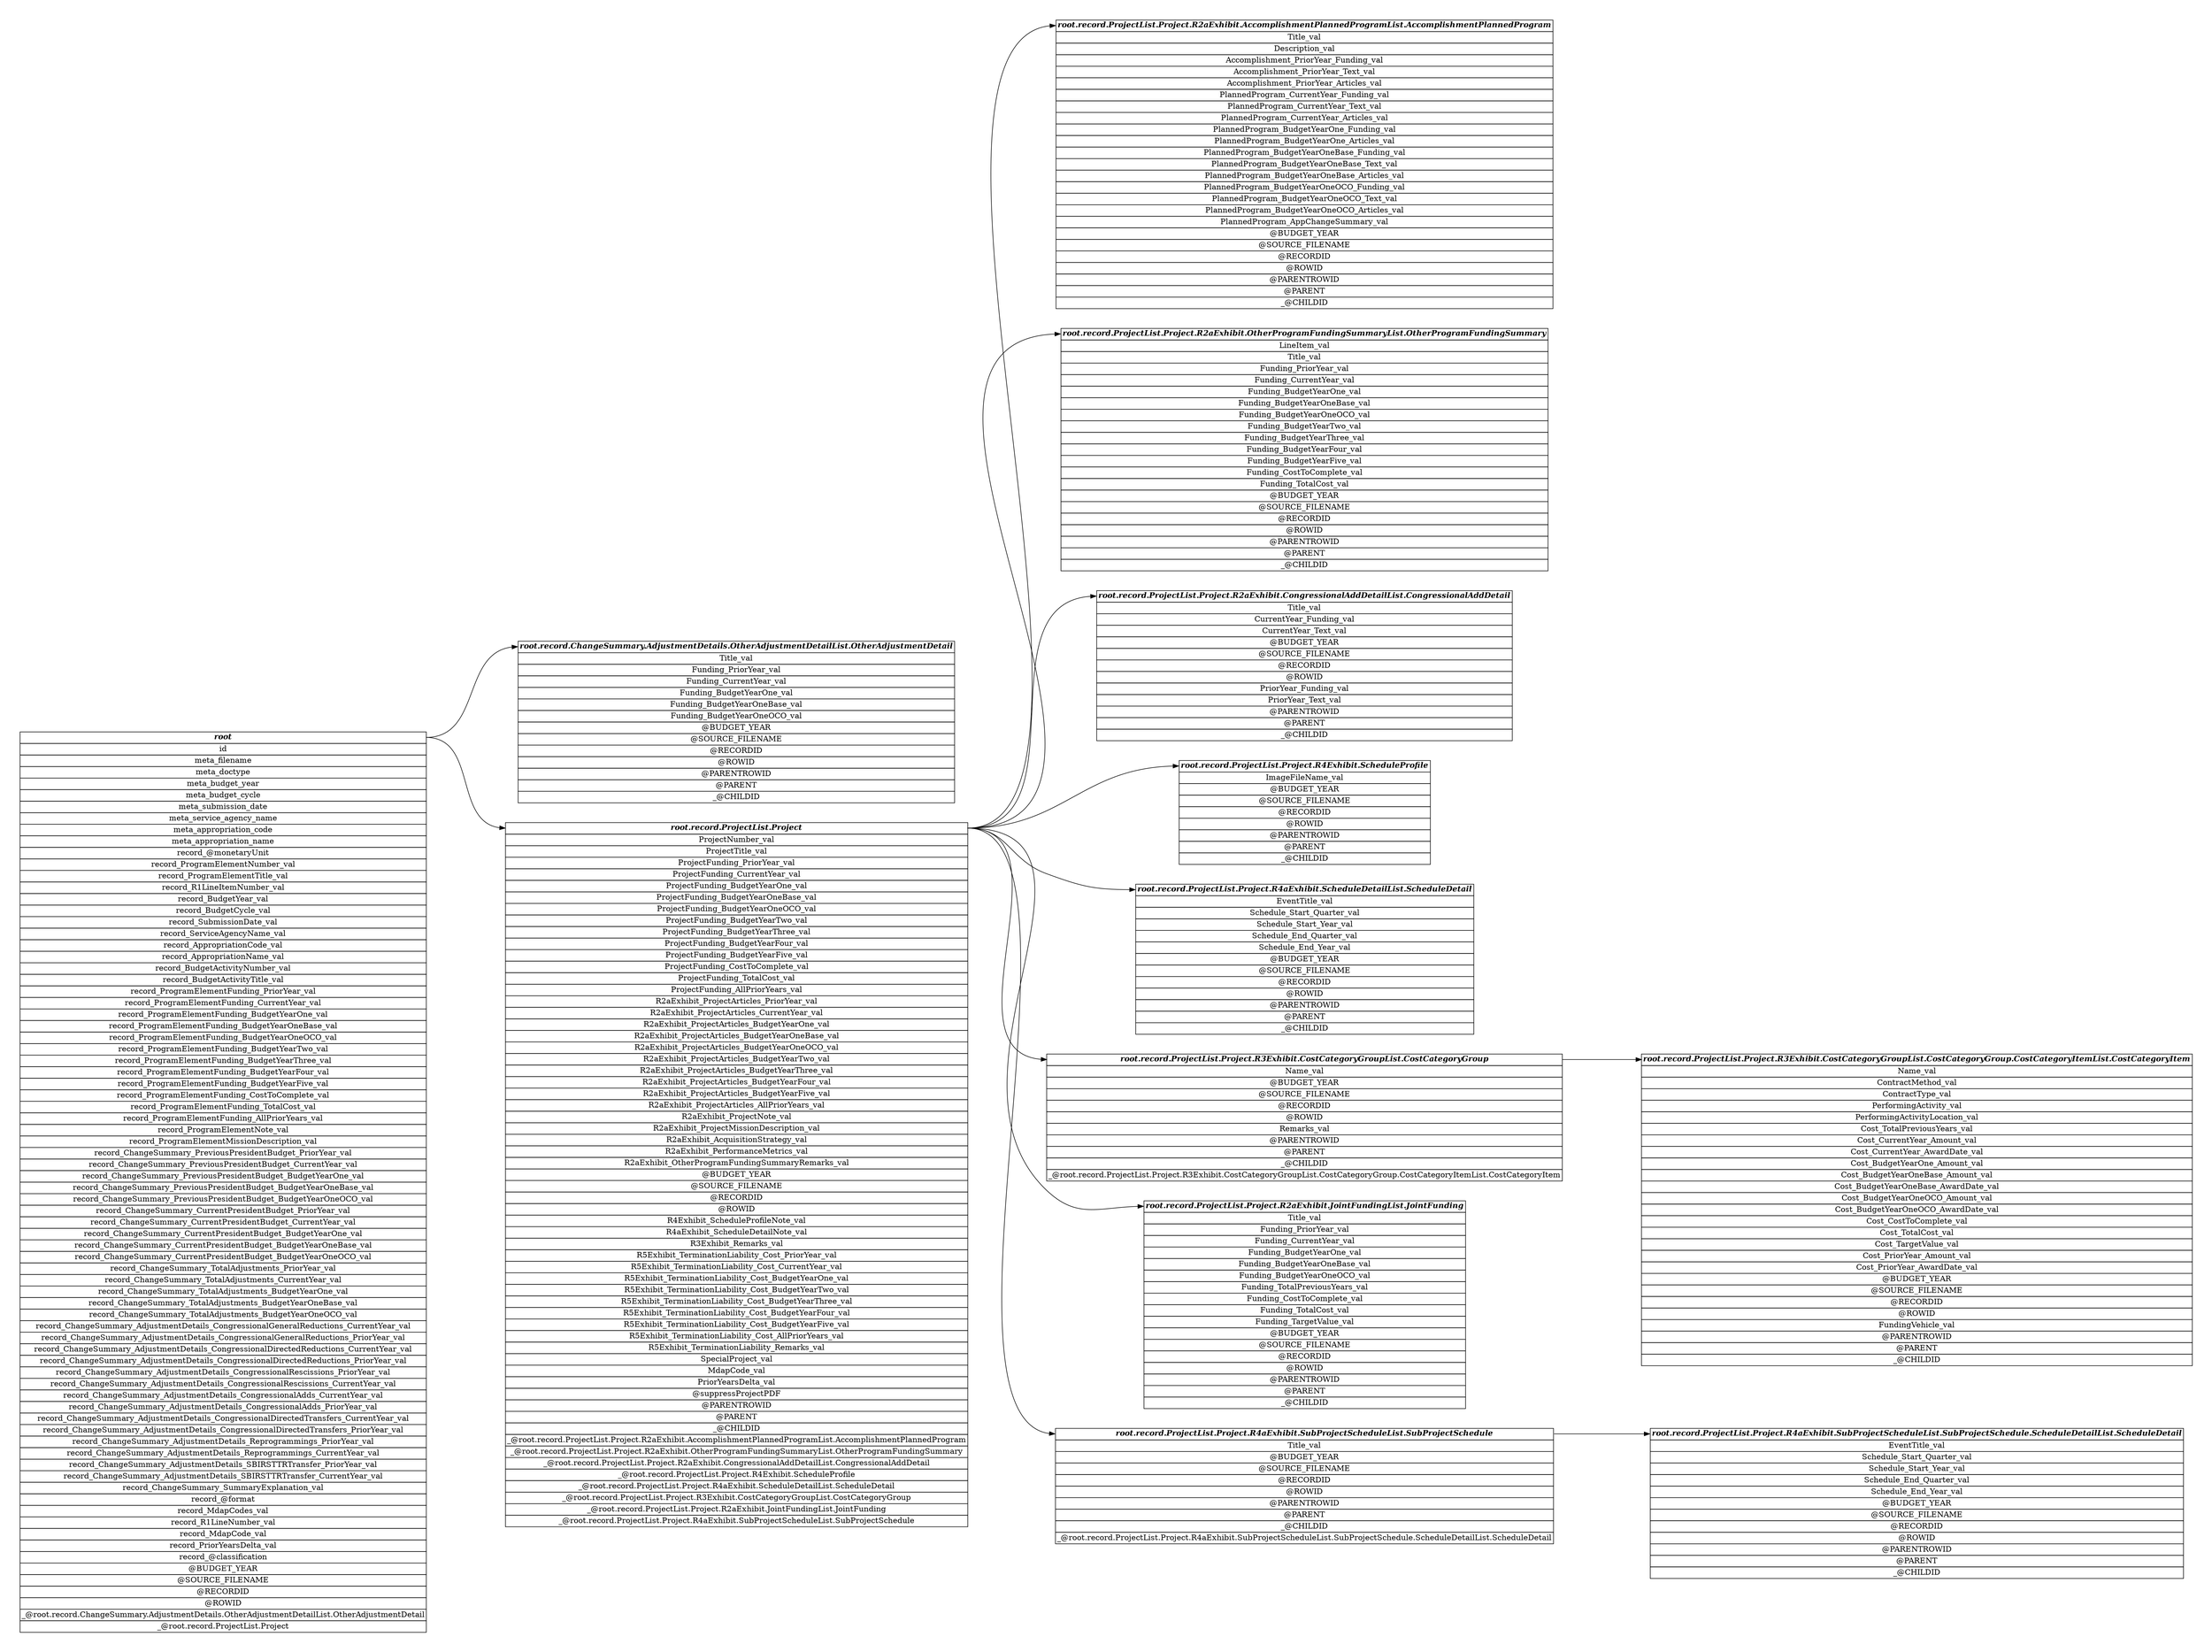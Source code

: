 digraph {
  graph [pad="0.5", nodesep="0.5", ranksep="2"];

  node [shape=plain]

  rankdir=LR;



"root" [label=<
  <table border="0" cellborder="1" cellspacing="0">
  <tr><td port="0"><b><i>root</i></b></td></tr>
  <tr><td port="id">id</td></tr>
  <tr><td port="meta_filename">meta_filename</td></tr>
  <tr><td port="meta_doctype">meta_doctype</td></tr>
  <tr><td port="meta_budget_year">meta_budget_year</td></tr>
  <tr><td port="meta_budget_cycle">meta_budget_cycle</td></tr>
  <tr><td port="meta_submission_date">meta_submission_date</td></tr>
  <tr><td port="meta_service_agency_name">meta_service_agency_name</td></tr>
  <tr><td port="meta_appropriation_code">meta_appropriation_code</td></tr>
  <tr><td port="meta_appropriation_name">meta_appropriation_name</td></tr>
  <tr><td port="record_@monetaryUnit">record_@monetaryUnit</td></tr>
  <tr><td port="record_ProgramElementNumber_val">record_ProgramElementNumber_val</td></tr>
  <tr><td port="record_ProgramElementTitle_val">record_ProgramElementTitle_val</td></tr>
  <tr><td port="record_R1LineItemNumber_val">record_R1LineItemNumber_val</td></tr>
  <tr><td port="record_BudgetYear_val">record_BudgetYear_val</td></tr>
  <tr><td port="record_BudgetCycle_val">record_BudgetCycle_val</td></tr>
  <tr><td port="record_SubmissionDate_val">record_SubmissionDate_val</td></tr>
  <tr><td port="record_ServiceAgencyName_val">record_ServiceAgencyName_val</td></tr>
  <tr><td port="record_AppropriationCode_val">record_AppropriationCode_val</td></tr>
  <tr><td port="record_AppropriationName_val">record_AppropriationName_val</td></tr>
  <tr><td port="record_BudgetActivityNumber_val">record_BudgetActivityNumber_val</td></tr>
  <tr><td port="record_BudgetActivityTitle_val">record_BudgetActivityTitle_val</td></tr>
  <tr><td port="record_ProgramElementFunding_PriorYear_val">record_ProgramElementFunding_PriorYear_val</td></tr>
  <tr><td port="record_ProgramElementFunding_CurrentYear_val">record_ProgramElementFunding_CurrentYear_val</td></tr>
  <tr><td port="record_ProgramElementFunding_BudgetYearOne_val">record_ProgramElementFunding_BudgetYearOne_val</td></tr>
  <tr><td port="record_ProgramElementFunding_BudgetYearOneBase_val">record_ProgramElementFunding_BudgetYearOneBase_val</td></tr>
  <tr><td port="record_ProgramElementFunding_BudgetYearOneOCO_val">record_ProgramElementFunding_BudgetYearOneOCO_val</td></tr>
  <tr><td port="record_ProgramElementFunding_BudgetYearTwo_val">record_ProgramElementFunding_BudgetYearTwo_val</td></tr>
  <tr><td port="record_ProgramElementFunding_BudgetYearThree_val">record_ProgramElementFunding_BudgetYearThree_val</td></tr>
  <tr><td port="record_ProgramElementFunding_BudgetYearFour_val">record_ProgramElementFunding_BudgetYearFour_val</td></tr>
  <tr><td port="record_ProgramElementFunding_BudgetYearFive_val">record_ProgramElementFunding_BudgetYearFive_val</td></tr>
  <tr><td port="record_ProgramElementFunding_CostToComplete_val">record_ProgramElementFunding_CostToComplete_val</td></tr>
  <tr><td port="record_ProgramElementFunding_TotalCost_val">record_ProgramElementFunding_TotalCost_val</td></tr>
  <tr><td port="record_ProgramElementFunding_AllPriorYears_val">record_ProgramElementFunding_AllPriorYears_val</td></tr>
  <tr><td port="record_ProgramElementNote_val">record_ProgramElementNote_val</td></tr>
  <tr><td port="record_ProgramElementMissionDescription_val">record_ProgramElementMissionDescription_val</td></tr>
  <tr><td port="record_ChangeSummary_PreviousPresidentBudget_PriorYear_val">record_ChangeSummary_PreviousPresidentBudget_PriorYear_val</td></tr>
  <tr><td port="record_ChangeSummary_PreviousPresidentBudget_CurrentYear_val">record_ChangeSummary_PreviousPresidentBudget_CurrentYear_val</td></tr>
  <tr><td port="record_ChangeSummary_PreviousPresidentBudget_BudgetYearOne_val">record_ChangeSummary_PreviousPresidentBudget_BudgetYearOne_val</td></tr>
  <tr><td port="record_ChangeSummary_PreviousPresidentBudget_BudgetYearOneBase_val">record_ChangeSummary_PreviousPresidentBudget_BudgetYearOneBase_val</td></tr>
  <tr><td port="record_ChangeSummary_PreviousPresidentBudget_BudgetYearOneOCO_val">record_ChangeSummary_PreviousPresidentBudget_BudgetYearOneOCO_val</td></tr>
  <tr><td port="record_ChangeSummary_CurrentPresidentBudget_PriorYear_val">record_ChangeSummary_CurrentPresidentBudget_PriorYear_val</td></tr>
  <tr><td port="record_ChangeSummary_CurrentPresidentBudget_CurrentYear_val">record_ChangeSummary_CurrentPresidentBudget_CurrentYear_val</td></tr>
  <tr><td port="record_ChangeSummary_CurrentPresidentBudget_BudgetYearOne_val">record_ChangeSummary_CurrentPresidentBudget_BudgetYearOne_val</td></tr>
  <tr><td port="record_ChangeSummary_CurrentPresidentBudget_BudgetYearOneBase_val">record_ChangeSummary_CurrentPresidentBudget_BudgetYearOneBase_val</td></tr>
  <tr><td port="record_ChangeSummary_CurrentPresidentBudget_BudgetYearOneOCO_val">record_ChangeSummary_CurrentPresidentBudget_BudgetYearOneOCO_val</td></tr>
  <tr><td port="record_ChangeSummary_TotalAdjustments_PriorYear_val">record_ChangeSummary_TotalAdjustments_PriorYear_val</td></tr>
  <tr><td port="record_ChangeSummary_TotalAdjustments_CurrentYear_val">record_ChangeSummary_TotalAdjustments_CurrentYear_val</td></tr>
  <tr><td port="record_ChangeSummary_TotalAdjustments_BudgetYearOne_val">record_ChangeSummary_TotalAdjustments_BudgetYearOne_val</td></tr>
  <tr><td port="record_ChangeSummary_TotalAdjustments_BudgetYearOneBase_val">record_ChangeSummary_TotalAdjustments_BudgetYearOneBase_val</td></tr>
  <tr><td port="record_ChangeSummary_TotalAdjustments_BudgetYearOneOCO_val">record_ChangeSummary_TotalAdjustments_BudgetYearOneOCO_val</td></tr>
  <tr><td port="record_ChangeSummary_AdjustmentDetails_CongressionalGeneralReductions_CurrentYear_val">record_ChangeSummary_AdjustmentDetails_CongressionalGeneralReductions_CurrentYear_val</td></tr>
  <tr><td port="record_ChangeSummary_AdjustmentDetails_CongressionalGeneralReductions_PriorYear_val">record_ChangeSummary_AdjustmentDetails_CongressionalGeneralReductions_PriorYear_val</td></tr>
  <tr><td port="record_ChangeSummary_AdjustmentDetails_CongressionalDirectedReductions_CurrentYear_val">record_ChangeSummary_AdjustmentDetails_CongressionalDirectedReductions_CurrentYear_val</td></tr>
  <tr><td port="record_ChangeSummary_AdjustmentDetails_CongressionalDirectedReductions_PriorYear_val">record_ChangeSummary_AdjustmentDetails_CongressionalDirectedReductions_PriorYear_val</td></tr>
  <tr><td port="record_ChangeSummary_AdjustmentDetails_CongressionalRescissions_PriorYear_val">record_ChangeSummary_AdjustmentDetails_CongressionalRescissions_PriorYear_val</td></tr>
  <tr><td port="record_ChangeSummary_AdjustmentDetails_CongressionalRescissions_CurrentYear_val">record_ChangeSummary_AdjustmentDetails_CongressionalRescissions_CurrentYear_val</td></tr>
  <tr><td port="record_ChangeSummary_AdjustmentDetails_CongressionalAdds_CurrentYear_val">record_ChangeSummary_AdjustmentDetails_CongressionalAdds_CurrentYear_val</td></tr>
  <tr><td port="record_ChangeSummary_AdjustmentDetails_CongressionalAdds_PriorYear_val">record_ChangeSummary_AdjustmentDetails_CongressionalAdds_PriorYear_val</td></tr>
  <tr><td port="record_ChangeSummary_AdjustmentDetails_CongressionalDirectedTransfers_CurrentYear_val">record_ChangeSummary_AdjustmentDetails_CongressionalDirectedTransfers_CurrentYear_val</td></tr>
  <tr><td port="record_ChangeSummary_AdjustmentDetails_CongressionalDirectedTransfers_PriorYear_val">record_ChangeSummary_AdjustmentDetails_CongressionalDirectedTransfers_PriorYear_val</td></tr>
  <tr><td port="record_ChangeSummary_AdjustmentDetails_Reprogrammings_PriorYear_val">record_ChangeSummary_AdjustmentDetails_Reprogrammings_PriorYear_val</td></tr>
  <tr><td port="record_ChangeSummary_AdjustmentDetails_Reprogrammings_CurrentYear_val">record_ChangeSummary_AdjustmentDetails_Reprogrammings_CurrentYear_val</td></tr>
  <tr><td port="record_ChangeSummary_AdjustmentDetails_SBIRSTTRTransfer_PriorYear_val">record_ChangeSummary_AdjustmentDetails_SBIRSTTRTransfer_PriorYear_val</td></tr>
  <tr><td port="record_ChangeSummary_AdjustmentDetails_SBIRSTTRTransfer_CurrentYear_val">record_ChangeSummary_AdjustmentDetails_SBIRSTTRTransfer_CurrentYear_val</td></tr>
  <tr><td port="record_ChangeSummary_SummaryExplanation_val">record_ChangeSummary_SummaryExplanation_val</td></tr>
  <tr><td port="record_@format">record_@format</td></tr>
  <tr><td port="record_MdapCodes_val">record_MdapCodes_val</td></tr>
  <tr><td port="record_R1LineNumber_val">record_R1LineNumber_val</td></tr>
  <tr><td port="record_MdapCode_val">record_MdapCode_val</td></tr>
  <tr><td port="record_PriorYearsDelta_val">record_PriorYearsDelta_val</td></tr>
  <tr><td port="record_@classification">record_@classification</td></tr>
  <tr><td port="@BUDGET_YEAR">@BUDGET_YEAR</td></tr>
  <tr><td port="@SOURCE_FILENAME">@SOURCE_FILENAME</td></tr>
  <tr><td port="@RECORDID">@RECORDID</td></tr>
  <tr><td port="@ROWID">@ROWID</td></tr>
  <tr><td port="_@root.record.ChangeSummary.AdjustmentDetails.OtherAdjustmentDetailList.OtherAdjustmentDetail">_@root.record.ChangeSummary.AdjustmentDetails.OtherAdjustmentDetailList.OtherAdjustmentDetail</td></tr>
  <tr><td port="_@root.record.ProjectList.Project">_@root.record.ProjectList.Project</td></tr>
  </table>>];



"root.record.ChangeSummary.AdjustmentDetails.OtherAdjustmentDetailList.OtherAdjustmentDetail" [label=<
  <table border="0" cellborder="1" cellspacing="0">
  <tr><td port="0"><b><i>root.record.ChangeSummary.AdjustmentDetails.OtherAdjustmentDetailList.OtherAdjustmentDetail</i></b></td></tr>
  <tr><td port="Title_val">Title_val</td></tr>
  <tr><td port="Funding_PriorYear_val">Funding_PriorYear_val</td></tr>
  <tr><td port="Funding_CurrentYear_val">Funding_CurrentYear_val</td></tr>
  <tr><td port="Funding_BudgetYearOne_val">Funding_BudgetYearOne_val</td></tr>
  <tr><td port="Funding_BudgetYearOneBase_val">Funding_BudgetYearOneBase_val</td></tr>
  <tr><td port="Funding_BudgetYearOneOCO_val">Funding_BudgetYearOneOCO_val</td></tr>
  <tr><td port="@BUDGET_YEAR">@BUDGET_YEAR</td></tr>
  <tr><td port="@SOURCE_FILENAME">@SOURCE_FILENAME</td></tr>
  <tr><td port="@RECORDID">@RECORDID</td></tr>
  <tr><td port="@ROWID">@ROWID</td></tr>
  <tr><td port="@PARENTROWID">@PARENTROWID</td></tr>
  <tr><td port="@PARENT">@PARENT</td></tr>
  <tr><td port="_@CHILDID">_@CHILDID</td></tr>
  </table>>];



"root.record.ProjectList.Project" [label=<
  <table border="0" cellborder="1" cellspacing="0">
  <tr><td port="0"><b><i>root.record.ProjectList.Project</i></b></td></tr>
  <tr><td port="ProjectNumber_val">ProjectNumber_val</td></tr>
  <tr><td port="ProjectTitle_val">ProjectTitle_val</td></tr>
  <tr><td port="ProjectFunding_PriorYear_val">ProjectFunding_PriorYear_val</td></tr>
  <tr><td port="ProjectFunding_CurrentYear_val">ProjectFunding_CurrentYear_val</td></tr>
  <tr><td port="ProjectFunding_BudgetYearOne_val">ProjectFunding_BudgetYearOne_val</td></tr>
  <tr><td port="ProjectFunding_BudgetYearOneBase_val">ProjectFunding_BudgetYearOneBase_val</td></tr>
  <tr><td port="ProjectFunding_BudgetYearOneOCO_val">ProjectFunding_BudgetYearOneOCO_val</td></tr>
  <tr><td port="ProjectFunding_BudgetYearTwo_val">ProjectFunding_BudgetYearTwo_val</td></tr>
  <tr><td port="ProjectFunding_BudgetYearThree_val">ProjectFunding_BudgetYearThree_val</td></tr>
  <tr><td port="ProjectFunding_BudgetYearFour_val">ProjectFunding_BudgetYearFour_val</td></tr>
  <tr><td port="ProjectFunding_BudgetYearFive_val">ProjectFunding_BudgetYearFive_val</td></tr>
  <tr><td port="ProjectFunding_CostToComplete_val">ProjectFunding_CostToComplete_val</td></tr>
  <tr><td port="ProjectFunding_TotalCost_val">ProjectFunding_TotalCost_val</td></tr>
  <tr><td port="ProjectFunding_AllPriorYears_val">ProjectFunding_AllPriorYears_val</td></tr>
  <tr><td port="R2aExhibit_ProjectArticles_PriorYear_val">R2aExhibit_ProjectArticles_PriorYear_val</td></tr>
  <tr><td port="R2aExhibit_ProjectArticles_CurrentYear_val">R2aExhibit_ProjectArticles_CurrentYear_val</td></tr>
  <tr><td port="R2aExhibit_ProjectArticles_BudgetYearOne_val">R2aExhibit_ProjectArticles_BudgetYearOne_val</td></tr>
  <tr><td port="R2aExhibit_ProjectArticles_BudgetYearOneBase_val">R2aExhibit_ProjectArticles_BudgetYearOneBase_val</td></tr>
  <tr><td port="R2aExhibit_ProjectArticles_BudgetYearOneOCO_val">R2aExhibit_ProjectArticles_BudgetYearOneOCO_val</td></tr>
  <tr><td port="R2aExhibit_ProjectArticles_BudgetYearTwo_val">R2aExhibit_ProjectArticles_BudgetYearTwo_val</td></tr>
  <tr><td port="R2aExhibit_ProjectArticles_BudgetYearThree_val">R2aExhibit_ProjectArticles_BudgetYearThree_val</td></tr>
  <tr><td port="R2aExhibit_ProjectArticles_BudgetYearFour_val">R2aExhibit_ProjectArticles_BudgetYearFour_val</td></tr>
  <tr><td port="R2aExhibit_ProjectArticles_BudgetYearFive_val">R2aExhibit_ProjectArticles_BudgetYearFive_val</td></tr>
  <tr><td port="R2aExhibit_ProjectArticles_AllPriorYears_val">R2aExhibit_ProjectArticles_AllPriorYears_val</td></tr>
  <tr><td port="R2aExhibit_ProjectNote_val">R2aExhibit_ProjectNote_val</td></tr>
  <tr><td port="R2aExhibit_ProjectMissionDescription_val">R2aExhibit_ProjectMissionDescription_val</td></tr>
  <tr><td port="R2aExhibit_AcquisitionStrategy_val">R2aExhibit_AcquisitionStrategy_val</td></tr>
  <tr><td port="R2aExhibit_PerformanceMetrics_val">R2aExhibit_PerformanceMetrics_val</td></tr>
  <tr><td port="R2aExhibit_OtherProgramFundingSummaryRemarks_val">R2aExhibit_OtherProgramFundingSummaryRemarks_val</td></tr>
  <tr><td port="@BUDGET_YEAR">@BUDGET_YEAR</td></tr>
  <tr><td port="@SOURCE_FILENAME">@SOURCE_FILENAME</td></tr>
  <tr><td port="@RECORDID">@RECORDID</td></tr>
  <tr><td port="@ROWID">@ROWID</td></tr>
  <tr><td port="R4Exhibit_ScheduleProfileNote_val">R4Exhibit_ScheduleProfileNote_val</td></tr>
  <tr><td port="R4aExhibit_ScheduleDetailNote_val">R4aExhibit_ScheduleDetailNote_val</td></tr>
  <tr><td port="R3Exhibit_Remarks_val">R3Exhibit_Remarks_val</td></tr>
  <tr><td port="R5Exhibit_TerminationLiability_Cost_PriorYear_val">R5Exhibit_TerminationLiability_Cost_PriorYear_val</td></tr>
  <tr><td port="R5Exhibit_TerminationLiability_Cost_CurrentYear_val">R5Exhibit_TerminationLiability_Cost_CurrentYear_val</td></tr>
  <tr><td port="R5Exhibit_TerminationLiability_Cost_BudgetYearOne_val">R5Exhibit_TerminationLiability_Cost_BudgetYearOne_val</td></tr>
  <tr><td port="R5Exhibit_TerminationLiability_Cost_BudgetYearTwo_val">R5Exhibit_TerminationLiability_Cost_BudgetYearTwo_val</td></tr>
  <tr><td port="R5Exhibit_TerminationLiability_Cost_BudgetYearThree_val">R5Exhibit_TerminationLiability_Cost_BudgetYearThree_val</td></tr>
  <tr><td port="R5Exhibit_TerminationLiability_Cost_BudgetYearFour_val">R5Exhibit_TerminationLiability_Cost_BudgetYearFour_val</td></tr>
  <tr><td port="R5Exhibit_TerminationLiability_Cost_BudgetYearFive_val">R5Exhibit_TerminationLiability_Cost_BudgetYearFive_val</td></tr>
  <tr><td port="R5Exhibit_TerminationLiability_Cost_AllPriorYears_val">R5Exhibit_TerminationLiability_Cost_AllPriorYears_val</td></tr>
  <tr><td port="R5Exhibit_TerminationLiability_Remarks_val">R5Exhibit_TerminationLiability_Remarks_val</td></tr>
  <tr><td port="SpecialProject_val">SpecialProject_val</td></tr>
  <tr><td port="MdapCode_val">MdapCode_val</td></tr>
  <tr><td port="PriorYearsDelta_val">PriorYearsDelta_val</td></tr>
  <tr><td port="@suppressProjectPDF">@suppressProjectPDF</td></tr>
  <tr><td port="@PARENTROWID">@PARENTROWID</td></tr>
  <tr><td port="@PARENT">@PARENT</td></tr>
  <tr><td port="_@CHILDID">_@CHILDID</td></tr>
  <tr><td port="_@root.record.ProjectList.Project.R2aExhibit.AccomplishmentPlannedProgramList.AccomplishmentPlannedProgram">_@root.record.ProjectList.Project.R2aExhibit.AccomplishmentPlannedProgramList.AccomplishmentPlannedProgram</td></tr>
  <tr><td port="_@root.record.ProjectList.Project.R2aExhibit.OtherProgramFundingSummaryList.OtherProgramFundingSummary">_@root.record.ProjectList.Project.R2aExhibit.OtherProgramFundingSummaryList.OtherProgramFundingSummary</td></tr>
  <tr><td port="_@root.record.ProjectList.Project.R2aExhibit.CongressionalAddDetailList.CongressionalAddDetail">_@root.record.ProjectList.Project.R2aExhibit.CongressionalAddDetailList.CongressionalAddDetail</td></tr>
  <tr><td port="_@root.record.ProjectList.Project.R4Exhibit.ScheduleProfile">_@root.record.ProjectList.Project.R4Exhibit.ScheduleProfile</td></tr>
  <tr><td port="_@root.record.ProjectList.Project.R4aExhibit.ScheduleDetailList.ScheduleDetail">_@root.record.ProjectList.Project.R4aExhibit.ScheduleDetailList.ScheduleDetail</td></tr>
  <tr><td port="_@root.record.ProjectList.Project.R3Exhibit.CostCategoryGroupList.CostCategoryGroup">_@root.record.ProjectList.Project.R3Exhibit.CostCategoryGroupList.CostCategoryGroup</td></tr>
  <tr><td port="_@root.record.ProjectList.Project.R2aExhibit.JointFundingList.JointFunding">_@root.record.ProjectList.Project.R2aExhibit.JointFundingList.JointFunding</td></tr>
  <tr><td port="_@root.record.ProjectList.Project.R4aExhibit.SubProjectScheduleList.SubProjectSchedule">_@root.record.ProjectList.Project.R4aExhibit.SubProjectScheduleList.SubProjectSchedule</td></tr>
  </table>>];



"root.record.ProjectList.Project.R2aExhibit.AccomplishmentPlannedProgramList.AccomplishmentPlannedProgram" [label=<
  <table border="0" cellborder="1" cellspacing="0">
  <tr><td port="0"><b><i>root.record.ProjectList.Project.R2aExhibit.AccomplishmentPlannedProgramList.AccomplishmentPlannedProgram</i></b></td></tr>
  <tr><td port="Title_val">Title_val</td></tr>
  <tr><td port="Description_val">Description_val</td></tr>
  <tr><td port="Accomplishment_PriorYear_Funding_val">Accomplishment_PriorYear_Funding_val</td></tr>
  <tr><td port="Accomplishment_PriorYear_Text_val">Accomplishment_PriorYear_Text_val</td></tr>
  <tr><td port="Accomplishment_PriorYear_Articles_val">Accomplishment_PriorYear_Articles_val</td></tr>
  <tr><td port="PlannedProgram_CurrentYear_Funding_val">PlannedProgram_CurrentYear_Funding_val</td></tr>
  <tr><td port="PlannedProgram_CurrentYear_Text_val">PlannedProgram_CurrentYear_Text_val</td></tr>
  <tr><td port="PlannedProgram_CurrentYear_Articles_val">PlannedProgram_CurrentYear_Articles_val</td></tr>
  <tr><td port="PlannedProgram_BudgetYearOne_Funding_val">PlannedProgram_BudgetYearOne_Funding_val</td></tr>
  <tr><td port="PlannedProgram_BudgetYearOne_Articles_val">PlannedProgram_BudgetYearOne_Articles_val</td></tr>
  <tr><td port="PlannedProgram_BudgetYearOneBase_Funding_val">PlannedProgram_BudgetYearOneBase_Funding_val</td></tr>
  <tr><td port="PlannedProgram_BudgetYearOneBase_Text_val">PlannedProgram_BudgetYearOneBase_Text_val</td></tr>
  <tr><td port="PlannedProgram_BudgetYearOneBase_Articles_val">PlannedProgram_BudgetYearOneBase_Articles_val</td></tr>
  <tr><td port="PlannedProgram_BudgetYearOneOCO_Funding_val">PlannedProgram_BudgetYearOneOCO_Funding_val</td></tr>
  <tr><td port="PlannedProgram_BudgetYearOneOCO_Text_val">PlannedProgram_BudgetYearOneOCO_Text_val</td></tr>
  <tr><td port="PlannedProgram_BudgetYearOneOCO_Articles_val">PlannedProgram_BudgetYearOneOCO_Articles_val</td></tr>
  <tr><td port="PlannedProgram_AppChangeSummary_val">PlannedProgram_AppChangeSummary_val</td></tr>
  <tr><td port="@BUDGET_YEAR">@BUDGET_YEAR</td></tr>
  <tr><td port="@SOURCE_FILENAME">@SOURCE_FILENAME</td></tr>
  <tr><td port="@RECORDID">@RECORDID</td></tr>
  <tr><td port="@ROWID">@ROWID</td></tr>
  <tr><td port="@PARENTROWID">@PARENTROWID</td></tr>
  <tr><td port="@PARENT">@PARENT</td></tr>
  <tr><td port="_@CHILDID">_@CHILDID</td></tr>
  </table>>];



"root.record.ProjectList.Project.R2aExhibit.OtherProgramFundingSummaryList.OtherProgramFundingSummary" [label=<
  <table border="0" cellborder="1" cellspacing="0">
  <tr><td port="0"><b><i>root.record.ProjectList.Project.R2aExhibit.OtherProgramFundingSummaryList.OtherProgramFundingSummary</i></b></td></tr>
  <tr><td port="LineItem_val">LineItem_val</td></tr>
  <tr><td port="Title_val">Title_val</td></tr>
  <tr><td port="Funding_PriorYear_val">Funding_PriorYear_val</td></tr>
  <tr><td port="Funding_CurrentYear_val">Funding_CurrentYear_val</td></tr>
  <tr><td port="Funding_BudgetYearOne_val">Funding_BudgetYearOne_val</td></tr>
  <tr><td port="Funding_BudgetYearOneBase_val">Funding_BudgetYearOneBase_val</td></tr>
  <tr><td port="Funding_BudgetYearOneOCO_val">Funding_BudgetYearOneOCO_val</td></tr>
  <tr><td port="Funding_BudgetYearTwo_val">Funding_BudgetYearTwo_val</td></tr>
  <tr><td port="Funding_BudgetYearThree_val">Funding_BudgetYearThree_val</td></tr>
  <tr><td port="Funding_BudgetYearFour_val">Funding_BudgetYearFour_val</td></tr>
  <tr><td port="Funding_BudgetYearFive_val">Funding_BudgetYearFive_val</td></tr>
  <tr><td port="Funding_CostToComplete_val">Funding_CostToComplete_val</td></tr>
  <tr><td port="Funding_TotalCost_val">Funding_TotalCost_val</td></tr>
  <tr><td port="@BUDGET_YEAR">@BUDGET_YEAR</td></tr>
  <tr><td port="@SOURCE_FILENAME">@SOURCE_FILENAME</td></tr>
  <tr><td port="@RECORDID">@RECORDID</td></tr>
  <tr><td port="@ROWID">@ROWID</td></tr>
  <tr><td port="@PARENTROWID">@PARENTROWID</td></tr>
  <tr><td port="@PARENT">@PARENT</td></tr>
  <tr><td port="_@CHILDID">_@CHILDID</td></tr>
  </table>>];



"root.record.ProjectList.Project.R2aExhibit.CongressionalAddDetailList.CongressionalAddDetail" [label=<
  <table border="0" cellborder="1" cellspacing="0">
  <tr><td port="0"><b><i>root.record.ProjectList.Project.R2aExhibit.CongressionalAddDetailList.CongressionalAddDetail</i></b></td></tr>
  <tr><td port="Title_val">Title_val</td></tr>
  <tr><td port="CurrentYear_Funding_val">CurrentYear_Funding_val</td></tr>
  <tr><td port="CurrentYear_Text_val">CurrentYear_Text_val</td></tr>
  <tr><td port="@BUDGET_YEAR">@BUDGET_YEAR</td></tr>
  <tr><td port="@SOURCE_FILENAME">@SOURCE_FILENAME</td></tr>
  <tr><td port="@RECORDID">@RECORDID</td></tr>
  <tr><td port="@ROWID">@ROWID</td></tr>
  <tr><td port="PriorYear_Funding_val">PriorYear_Funding_val</td></tr>
  <tr><td port="PriorYear_Text_val">PriorYear_Text_val</td></tr>
  <tr><td port="@PARENTROWID">@PARENTROWID</td></tr>
  <tr><td port="@PARENT">@PARENT</td></tr>
  <tr><td port="_@CHILDID">_@CHILDID</td></tr>
  </table>>];



"root.record.ProjectList.Project.R4Exhibit.ScheduleProfile" [label=<
  <table border="0" cellborder="1" cellspacing="0">
  <tr><td port="0"><b><i>root.record.ProjectList.Project.R4Exhibit.ScheduleProfile</i></b></td></tr>
  <tr><td port="ImageFileName_val">ImageFileName_val</td></tr>
  <tr><td port="@BUDGET_YEAR">@BUDGET_YEAR</td></tr>
  <tr><td port="@SOURCE_FILENAME">@SOURCE_FILENAME</td></tr>
  <tr><td port="@RECORDID">@RECORDID</td></tr>
  <tr><td port="@ROWID">@ROWID</td></tr>
  <tr><td port="@PARENTROWID">@PARENTROWID</td></tr>
  <tr><td port="@PARENT">@PARENT</td></tr>
  <tr><td port="_@CHILDID">_@CHILDID</td></tr>
  </table>>];



"root.record.ProjectList.Project.R4aExhibit.ScheduleDetailList.ScheduleDetail" [label=<
  <table border="0" cellborder="1" cellspacing="0">
  <tr><td port="0"><b><i>root.record.ProjectList.Project.R4aExhibit.ScheduleDetailList.ScheduleDetail</i></b></td></tr>
  <tr><td port="EventTitle_val">EventTitle_val</td></tr>
  <tr><td port="Schedule_Start_Quarter_val">Schedule_Start_Quarter_val</td></tr>
  <tr><td port="Schedule_Start_Year_val">Schedule_Start_Year_val</td></tr>
  <tr><td port="Schedule_End_Quarter_val">Schedule_End_Quarter_val</td></tr>
  <tr><td port="Schedule_End_Year_val">Schedule_End_Year_val</td></tr>
  <tr><td port="@BUDGET_YEAR">@BUDGET_YEAR</td></tr>
  <tr><td port="@SOURCE_FILENAME">@SOURCE_FILENAME</td></tr>
  <tr><td port="@RECORDID">@RECORDID</td></tr>
  <tr><td port="@ROWID">@ROWID</td></tr>
  <tr><td port="@PARENTROWID">@PARENTROWID</td></tr>
  <tr><td port="@PARENT">@PARENT</td></tr>
  <tr><td port="_@CHILDID">_@CHILDID</td></tr>
  </table>>];



"root.record.ProjectList.Project.R3Exhibit.CostCategoryGroupList.CostCategoryGroup" [label=<
  <table border="0" cellborder="1" cellspacing="0">
  <tr><td port="0"><b><i>root.record.ProjectList.Project.R3Exhibit.CostCategoryGroupList.CostCategoryGroup</i></b></td></tr>
  <tr><td port="Name_val">Name_val</td></tr>
  <tr><td port="@BUDGET_YEAR">@BUDGET_YEAR</td></tr>
  <tr><td port="@SOURCE_FILENAME">@SOURCE_FILENAME</td></tr>
  <tr><td port="@RECORDID">@RECORDID</td></tr>
  <tr><td port="@ROWID">@ROWID</td></tr>
  <tr><td port="Remarks_val">Remarks_val</td></tr>
  <tr><td port="@PARENTROWID">@PARENTROWID</td></tr>
  <tr><td port="@PARENT">@PARENT</td></tr>
  <tr><td port="_@CHILDID">_@CHILDID</td></tr>
  <tr><td port="_@root.record.ProjectList.Project.R3Exhibit.CostCategoryGroupList.CostCategoryGroup.CostCategoryItemList.CostCategoryItem">_@root.record.ProjectList.Project.R3Exhibit.CostCategoryGroupList.CostCategoryGroup.CostCategoryItemList.CostCategoryItem</td></tr>
  </table>>];



"root.record.ProjectList.Project.R3Exhibit.CostCategoryGroupList.CostCategoryGroup.CostCategoryItemList.CostCategoryItem" [label=<
  <table border="0" cellborder="1" cellspacing="0">
  <tr><td port="0"><b><i>root.record.ProjectList.Project.R3Exhibit.CostCategoryGroupList.CostCategoryGroup.CostCategoryItemList.CostCategoryItem</i></b></td></tr>
  <tr><td port="Name_val">Name_val</td></tr>
  <tr><td port="ContractMethod_val">ContractMethod_val</td></tr>
  <tr><td port="ContractType_val">ContractType_val</td></tr>
  <tr><td port="PerformingActivity_val">PerformingActivity_val</td></tr>
  <tr><td port="PerformingActivityLocation_val">PerformingActivityLocation_val</td></tr>
  <tr><td port="Cost_TotalPreviousYears_val">Cost_TotalPreviousYears_val</td></tr>
  <tr><td port="Cost_CurrentYear_Amount_val">Cost_CurrentYear_Amount_val</td></tr>
  <tr><td port="Cost_CurrentYear_AwardDate_val">Cost_CurrentYear_AwardDate_val</td></tr>
  <tr><td port="Cost_BudgetYearOne_Amount_val">Cost_BudgetYearOne_Amount_val</td></tr>
  <tr><td port="Cost_BudgetYearOneBase_Amount_val">Cost_BudgetYearOneBase_Amount_val</td></tr>
  <tr><td port="Cost_BudgetYearOneBase_AwardDate_val">Cost_BudgetYearOneBase_AwardDate_val</td></tr>
  <tr><td port="Cost_BudgetYearOneOCO_Amount_val">Cost_BudgetYearOneOCO_Amount_val</td></tr>
  <tr><td port="Cost_BudgetYearOneOCO_AwardDate_val">Cost_BudgetYearOneOCO_AwardDate_val</td></tr>
  <tr><td port="Cost_CostToComplete_val">Cost_CostToComplete_val</td></tr>
  <tr><td port="Cost_TotalCost_val">Cost_TotalCost_val</td></tr>
  <tr><td port="Cost_TargetValue_val">Cost_TargetValue_val</td></tr>
  <tr><td port="Cost_PriorYear_Amount_val">Cost_PriorYear_Amount_val</td></tr>
  <tr><td port="Cost_PriorYear_AwardDate_val">Cost_PriorYear_AwardDate_val</td></tr>
  <tr><td port="@BUDGET_YEAR">@BUDGET_YEAR</td></tr>
  <tr><td port="@SOURCE_FILENAME">@SOURCE_FILENAME</td></tr>
  <tr><td port="@RECORDID">@RECORDID</td></tr>
  <tr><td port="@ROWID">@ROWID</td></tr>
  <tr><td port="FundingVehicle_val">FundingVehicle_val</td></tr>
  <tr><td port="@PARENTROWID">@PARENTROWID</td></tr>
  <tr><td port="@PARENT">@PARENT</td></tr>
  <tr><td port="_@CHILDID">_@CHILDID</td></tr>
  </table>>];



"root.record.ProjectList.Project.R2aExhibit.JointFundingList.JointFunding" [label=<
  <table border="0" cellborder="1" cellspacing="0">
  <tr><td port="0"><b><i>root.record.ProjectList.Project.R2aExhibit.JointFundingList.JointFunding</i></b></td></tr>
  <tr><td port="Title_val">Title_val</td></tr>
  <tr><td port="Funding_PriorYear_val">Funding_PriorYear_val</td></tr>
  <tr><td port="Funding_CurrentYear_val">Funding_CurrentYear_val</td></tr>
  <tr><td port="Funding_BudgetYearOne_val">Funding_BudgetYearOne_val</td></tr>
  <tr><td port="Funding_BudgetYearOneBase_val">Funding_BudgetYearOneBase_val</td></tr>
  <tr><td port="Funding_BudgetYearOneOCO_val">Funding_BudgetYearOneOCO_val</td></tr>
  <tr><td port="Funding_TotalPreviousYears_val">Funding_TotalPreviousYears_val</td></tr>
  <tr><td port="Funding_CostToComplete_val">Funding_CostToComplete_val</td></tr>
  <tr><td port="Funding_TotalCost_val">Funding_TotalCost_val</td></tr>
  <tr><td port="Funding_TargetValue_val">Funding_TargetValue_val</td></tr>
  <tr><td port="@BUDGET_YEAR">@BUDGET_YEAR</td></tr>
  <tr><td port="@SOURCE_FILENAME">@SOURCE_FILENAME</td></tr>
  <tr><td port="@RECORDID">@RECORDID</td></tr>
  <tr><td port="@ROWID">@ROWID</td></tr>
  <tr><td port="@PARENTROWID">@PARENTROWID</td></tr>
  <tr><td port="@PARENT">@PARENT</td></tr>
  <tr><td port="_@CHILDID">_@CHILDID</td></tr>
  </table>>];



"root.record.ProjectList.Project.R4aExhibit.SubProjectScheduleList.SubProjectSchedule" [label=<
  <table border="0" cellborder="1" cellspacing="0">
  <tr><td port="0"><b><i>root.record.ProjectList.Project.R4aExhibit.SubProjectScheduleList.SubProjectSchedule</i></b></td></tr>
  <tr><td port="Title_val">Title_val</td></tr>
  <tr><td port="@BUDGET_YEAR">@BUDGET_YEAR</td></tr>
  <tr><td port="@SOURCE_FILENAME">@SOURCE_FILENAME</td></tr>
  <tr><td port="@RECORDID">@RECORDID</td></tr>
  <tr><td port="@ROWID">@ROWID</td></tr>
  <tr><td port="@PARENTROWID">@PARENTROWID</td></tr>
  <tr><td port="@PARENT">@PARENT</td></tr>
  <tr><td port="_@CHILDID">_@CHILDID</td></tr>
  <tr><td port="_@root.record.ProjectList.Project.R4aExhibit.SubProjectScheduleList.SubProjectSchedule.ScheduleDetailList.ScheduleDetail">_@root.record.ProjectList.Project.R4aExhibit.SubProjectScheduleList.SubProjectSchedule.ScheduleDetailList.ScheduleDetail</td></tr>
  </table>>];



"root.record.ProjectList.Project.R4aExhibit.SubProjectScheduleList.SubProjectSchedule.ScheduleDetailList.ScheduleDetail" [label=<
  <table border="0" cellborder="1" cellspacing="0">
  <tr><td port="0"><b><i>root.record.ProjectList.Project.R4aExhibit.SubProjectScheduleList.SubProjectSchedule.ScheduleDetailList.ScheduleDetail</i></b></td></tr>
  <tr><td port="EventTitle_val">EventTitle_val</td></tr>
  <tr><td port="Schedule_Start_Quarter_val">Schedule_Start_Quarter_val</td></tr>
  <tr><td port="Schedule_Start_Year_val">Schedule_Start_Year_val</td></tr>
  <tr><td port="Schedule_End_Quarter_val">Schedule_End_Quarter_val</td></tr>
  <tr><td port="Schedule_End_Year_val">Schedule_End_Year_val</td></tr>
  <tr><td port="@BUDGET_YEAR">@BUDGET_YEAR</td></tr>
  <tr><td port="@SOURCE_FILENAME">@SOURCE_FILENAME</td></tr>
  <tr><td port="@RECORDID">@RECORDID</td></tr>
  <tr><td port="@ROWID">@ROWID</td></tr>
  <tr><td port="@PARENTROWID">@PARENTROWID</td></tr>
  <tr><td port="@PARENT">@PARENT</td></tr>
  <tr><td port="_@CHILDID">_@CHILDID</td></tr>
  </table>>];





"root":0 -> "root.record.ChangeSummary.AdjustmentDetails.OtherAdjustmentDetailList.OtherAdjustmentDetail":0
"root":0 -> "root.record.ProjectList.Project":0
"root.record.ProjectList.Project":0 -> "root.record.ProjectList.Project.R2aExhibit.AccomplishmentPlannedProgramList.AccomplishmentPlannedProgram":0
"root.record.ProjectList.Project":0 -> "root.record.ProjectList.Project.R2aExhibit.OtherProgramFundingSummaryList.OtherProgramFundingSummary":0
"root.record.ProjectList.Project":0 -> "root.record.ProjectList.Project.R2aExhibit.CongressionalAddDetailList.CongressionalAddDetail":0
"root.record.ProjectList.Project":0 -> "root.record.ProjectList.Project.R4Exhibit.ScheduleProfile":0
"root.record.ProjectList.Project":0 -> "root.record.ProjectList.Project.R4aExhibit.ScheduleDetailList.ScheduleDetail":0
"root.record.ProjectList.Project":0 -> "root.record.ProjectList.Project.R3Exhibit.CostCategoryGroupList.CostCategoryGroup":0
"root.record.ProjectList.Project":0 -> "root.record.ProjectList.Project.R2aExhibit.JointFundingList.JointFunding":0
"root.record.ProjectList.Project":0 -> "root.record.ProjectList.Project.R4aExhibit.SubProjectScheduleList.SubProjectSchedule":0
"root.record.ProjectList.Project.R3Exhibit.CostCategoryGroupList.CostCategoryGroup":0 -> "root.record.ProjectList.Project.R3Exhibit.CostCategoryGroupList.CostCategoryGroup.CostCategoryItemList.CostCategoryItem":0
"root.record.ProjectList.Project.R4aExhibit.SubProjectScheduleList.SubProjectSchedule":0 -> "root.record.ProjectList.Project.R4aExhibit.SubProjectScheduleList.SubProjectSchedule.ScheduleDetailList.ScheduleDetail":0
}